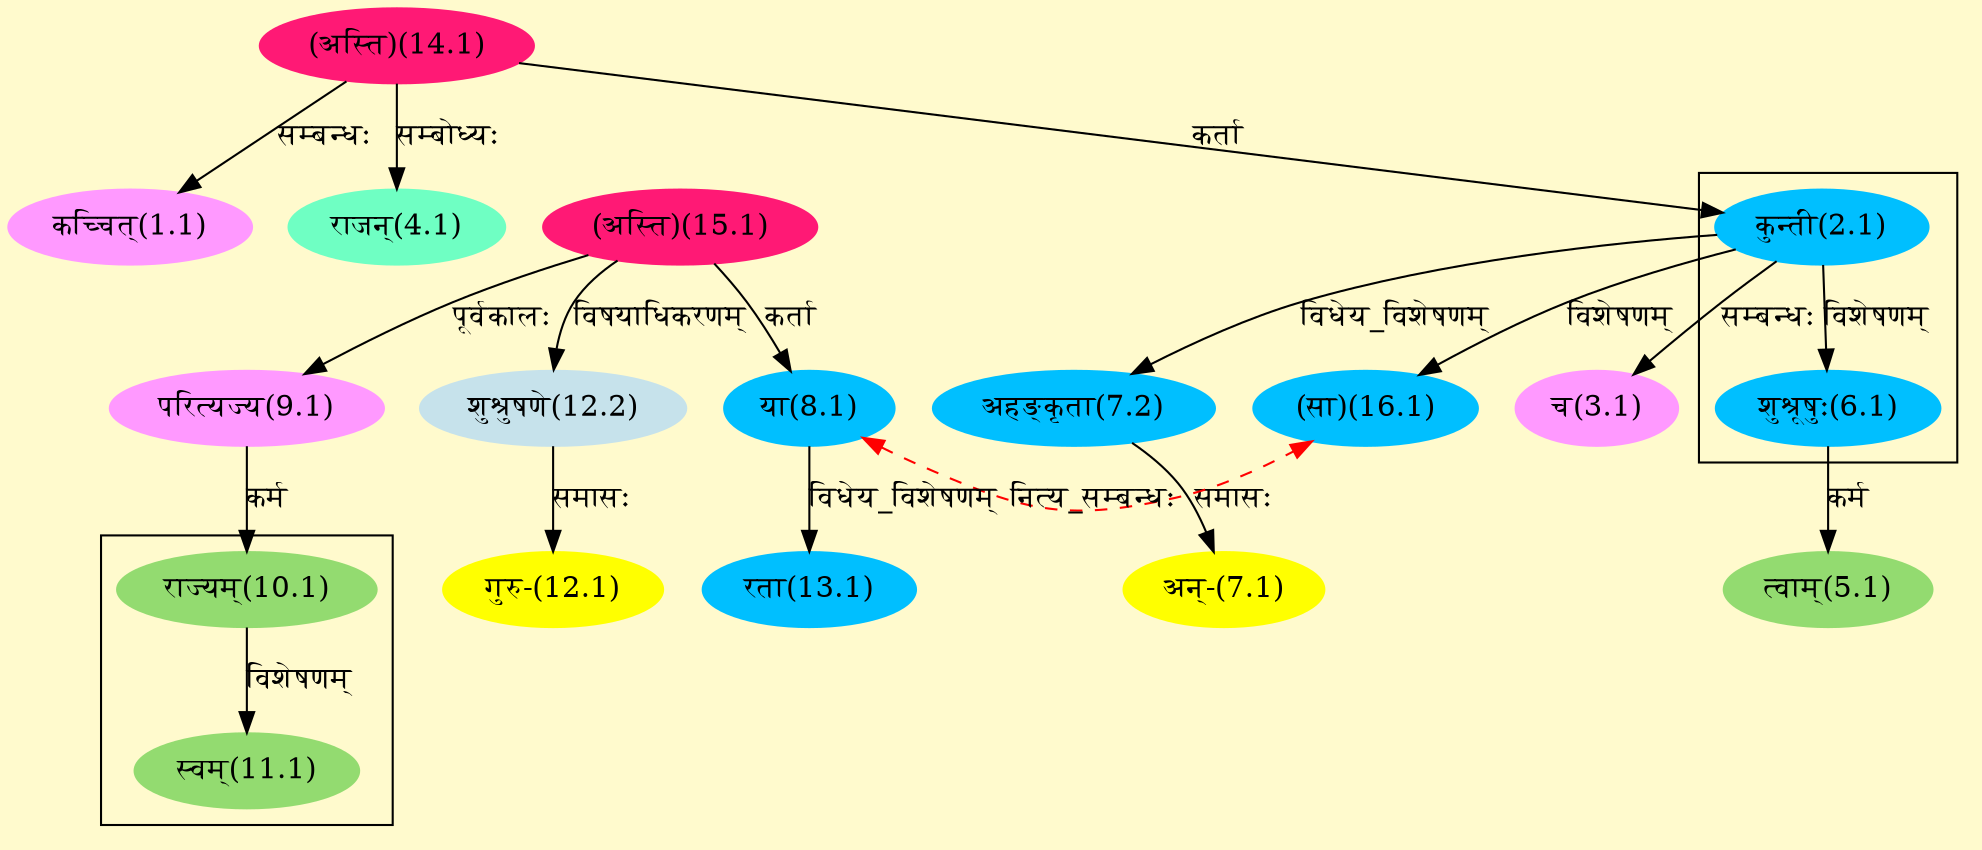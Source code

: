 digraph G{
rankdir=BT;
 compound=true;
 bgcolor="lemonchiffon1";

subgraph cluster_1{
Node6_1 [style=filled, color="#00BFFF" label = "शुश्रूषुः(6.1)"]
Node2_1 [style=filled, color="#00BFFF" label = "कुन्ती(2.1)"]
Node16_1 [style=filled, color="#00BFFF" label = "(सा)(16.1)"]

}

subgraph cluster_2{
Node11_1 [style=filled, color="#93DB70" label = "स्वम्(11.1)"]
Node10_1 [style=filled, color="#93DB70" label = "राज्यम्(10.1)"]

}
Node1_1 [style=filled, color="#FF99FF" label = "कच्चित्(1.1)"]
Node14_1 [style=filled, color="#FF1975" label = "(अस्ति)(14.1)"]
Node2_1 [style=filled, color="#00BFFF" label = "कुन्ती(2.1)"]
Node3_1 [style=filled, color="#FF99FF" label = "च(3.1)"]
Node4_1 [style=filled, color="#6FFFC3" label = "राजन्(4.1)"]
Node5_1 [style=filled, color="#93DB70" label = "त्वाम्(5.1)"]
Node6_1 [style=filled, color="#00BFFF" label = "शुश्रूषुः(6.1)"]
Node7_1 [style=filled, color="#FFFF00" label = "अन्-(7.1)"]
Node7_2 [style=filled, color="#00BFFF" label = "अहङ्कृता(7.2)"]
Node8_1 [style=filled, color="#00BFFF" label = "या(8.1)"]
Node15_1 [style=filled, color="#FF1975" label = "(अस्ति)(15.1)"]
Node16_1 [style=filled, color="#00BFFF" label = "(सा)(16.1)"]
Node9_1 [style=filled, color="#FF99FF" label = "परित्यज्य(9.1)"]
Node10_1 [style=filled, color="#93DB70" label = "राज्यम्(10.1)"]
Node12_1 [style=filled, color="#FFFF00" label = "गुरु-(12.1)"]
Node12_2 [style=filled, color="#C6E2EB" label = "शुश्रुषणे(12.2)"]
Node13_1 [style=filled, color="#00BFFF" label = "रता(13.1)"]
{rank = same; Node8_1; Node16_1;}
/* Start of Relations section */

Node1_1 -> Node14_1 [  label="सम्बन्धः"  dir="back" ]
Node2_1 -> Node14_1 [  label="कर्ता"  dir="back" ]
Node3_1 -> Node2_1 [  label="सम्बन्धः"  dir="back" ]
Node4_1 -> Node14_1 [  label="सम्बोध्यः"  dir="back" ]
Node5_1 -> Node6_1 [  label="कर्म"  dir="back" ]
Node6_1 -> Node2_1 [  label="विशेषणम्"  dir="back" ]
Node7_1 -> Node7_2 [  label="समासः"  dir="back" ]
Node7_2 -> Node2_1 [  label="विधेय_विशेषणम्"  dir="back" ]
Node8_1 -> Node15_1 [  label="कर्ता"  dir="back" ]
Node8_1 -> Node16_1 [ style=dashed color="red" label="नित्य_सम्बन्धः"  dir="both" ]
Node9_1 -> Node15_1 [  label="पूर्वकालः"  dir="back" ]
Node10_1 -> Node9_1 [  label="कर्म"  dir="back" ]
Node11_1 -> Node10_1 [  label="विशेषणम्"  dir="back" ]
Node12_1 -> Node12_2 [  label="समासः"  dir="back" ]
Node12_2 -> Node15_1 [  label="विषयाधिकरणम्"  dir="back" ]
Node13_1 -> Node8_1 [  label="विधेय_विशेषणम्"  dir="back" ]
Node16_1 -> Node2_1 [  label="विशेषणम्"  dir="back" ]
}
